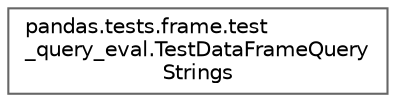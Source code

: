 digraph "Graphical Class Hierarchy"
{
 // LATEX_PDF_SIZE
  bgcolor="transparent";
  edge [fontname=Helvetica,fontsize=10,labelfontname=Helvetica,labelfontsize=10];
  node [fontname=Helvetica,fontsize=10,shape=box,height=0.2,width=0.4];
  rankdir="LR";
  Node0 [id="Node000000",label="pandas.tests.frame.test\l_query_eval.TestDataFrameQuery\lStrings",height=0.2,width=0.4,color="grey40", fillcolor="white", style="filled",URL="$dd/db1/classpandas_1_1tests_1_1frame_1_1test__query__eval_1_1TestDataFrameQueryStrings.html",tooltip=" "];
}
